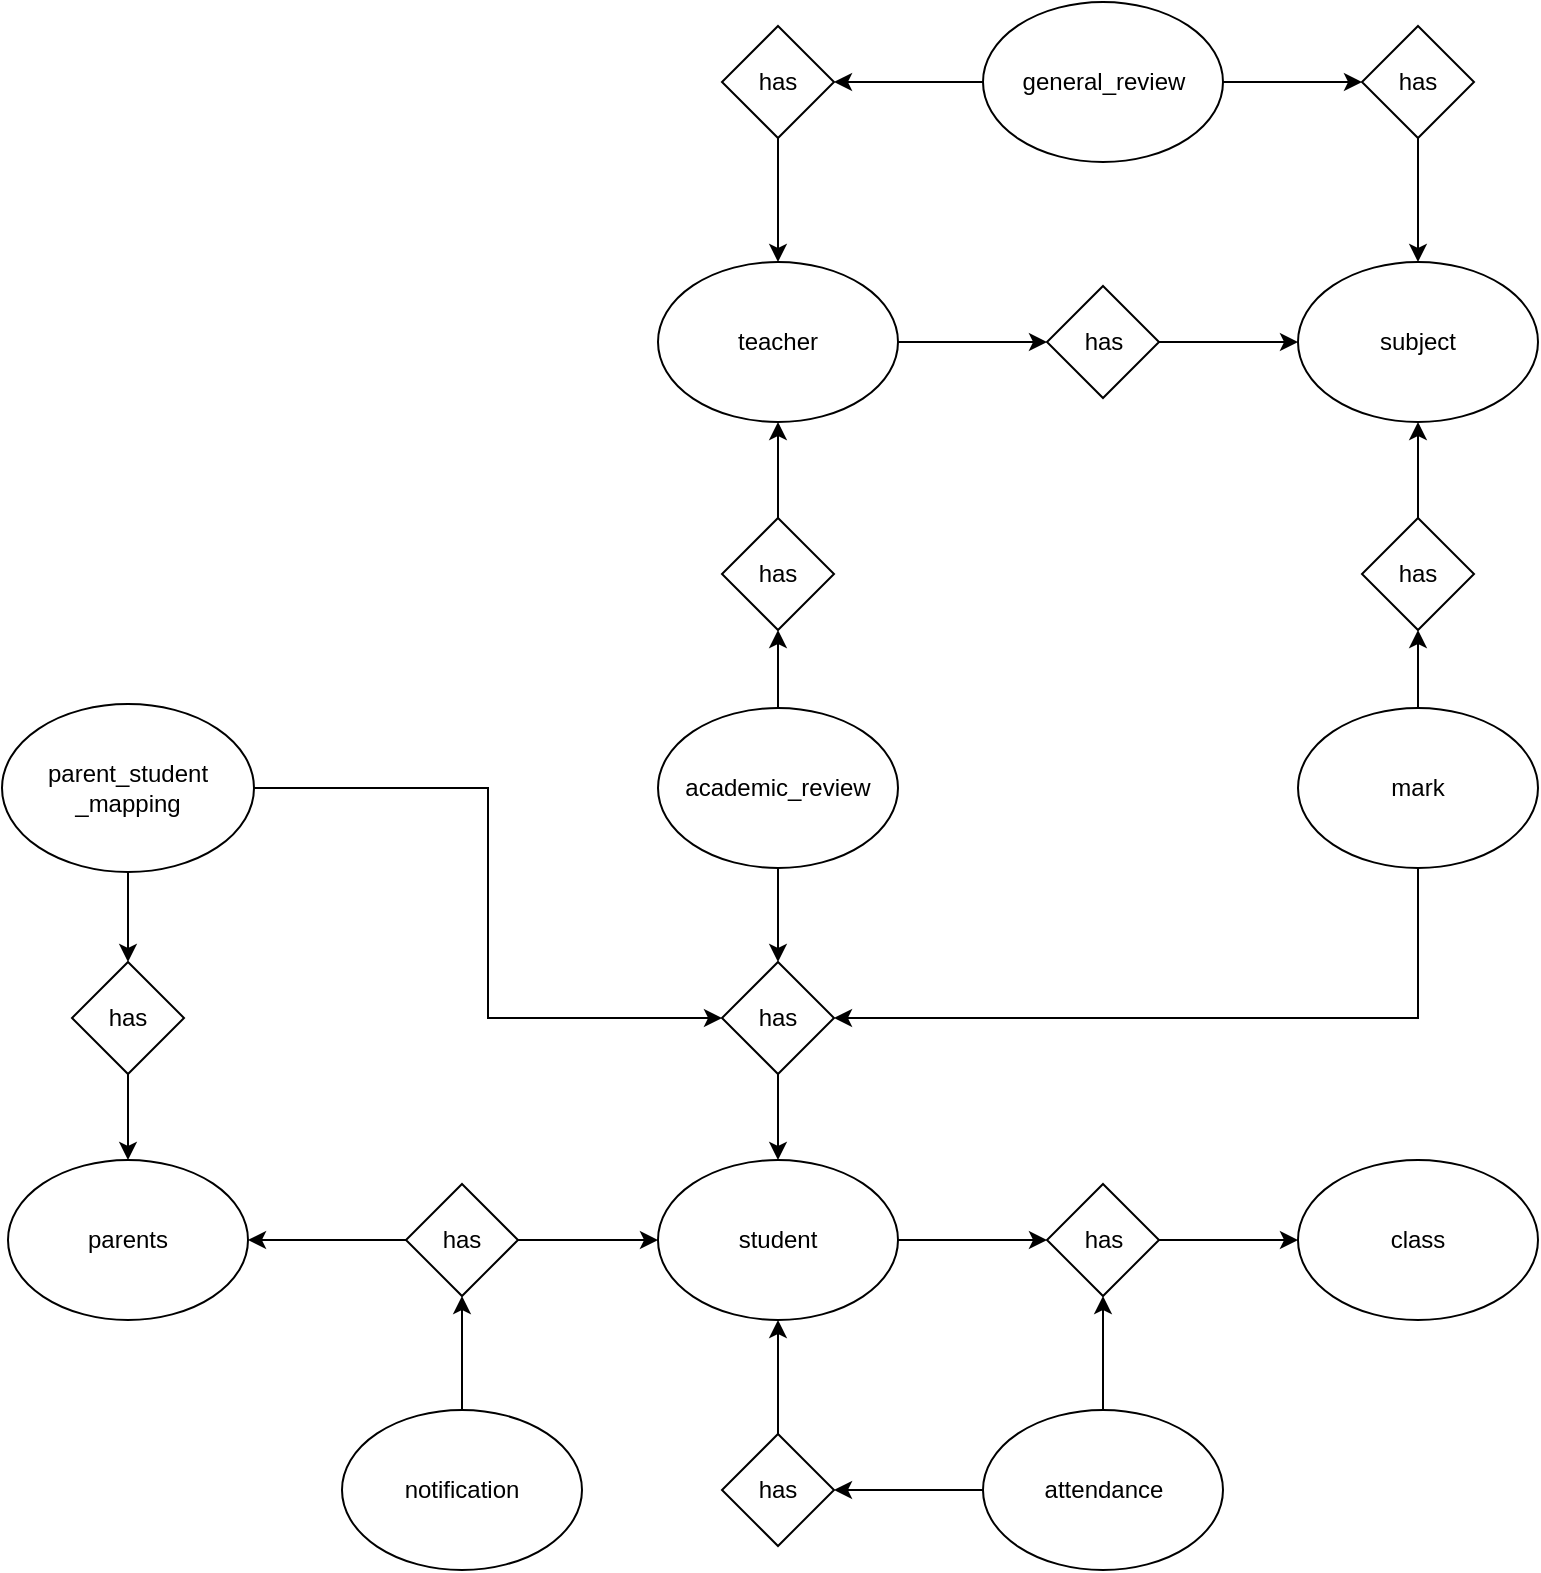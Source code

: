 <mxfile version="24.5.4" type="github">
  <diagram name="Page-1" id="4x8ULHyjZRehJjTFr5gb">
    <mxGraphModel dx="3187" dy="1716" grid="1" gridSize="10" guides="1" tooltips="1" connect="1" arrows="1" fold="1" page="1" pageScale="1" pageWidth="850" pageHeight="1100" math="0" shadow="0">
      <root>
        <mxCell id="0" />
        <mxCell id="1" parent="0" />
        <mxCell id="4VrkKZIj87dpLSVMsEwr-3" style="edgeStyle=orthogonalEdgeStyle;rounded=0;orthogonalLoop=1;jettySize=auto;html=1;exitX=0.5;exitY=0;exitDx=0;exitDy=0;entryX=0.5;entryY=1;entryDx=0;entryDy=0;" edge="1" parent="1" source="4VrkKZIj87dpLSVMsEwr-1" target="zRxno_FXxy2kHQEyp5Xb-32">
          <mxGeometry relative="1" as="geometry" />
        </mxCell>
        <mxCell id="4VrkKZIj87dpLSVMsEwr-1" value="has" style="rhombus;whiteSpace=wrap;html=1;" vertex="1" parent="1">
          <mxGeometry x="401" y="416" width="56" height="56" as="geometry" />
        </mxCell>
        <mxCell id="4VrkKZIj87dpLSVMsEwr-39" style="edgeStyle=orthogonalEdgeStyle;rounded=0;orthogonalLoop=1;jettySize=auto;html=1;exitX=1;exitY=0.5;exitDx=0;exitDy=0;entryX=0;entryY=0.5;entryDx=0;entryDy=0;" edge="1" parent="1" source="zRxno_FXxy2kHQEyp5Xb-1" target="4VrkKZIj87dpLSVMsEwr-29">
          <mxGeometry relative="1" as="geometry" />
        </mxCell>
        <mxCell id="zRxno_FXxy2kHQEyp5Xb-1" value="student" style="ellipse;whiteSpace=wrap;html=1;" parent="1" vertex="1">
          <mxGeometry x="369" y="737" width="120" height="80" as="geometry" />
        </mxCell>
        <mxCell id="zRxno_FXxy2kHQEyp5Xb-11" value="class" style="ellipse;whiteSpace=wrap;html=1;" parent="1" vertex="1">
          <mxGeometry x="689" y="737" width="120" height="80" as="geometry" />
        </mxCell>
        <mxCell id="4VrkKZIj87dpLSVMsEwr-19" style="edgeStyle=orthogonalEdgeStyle;rounded=0;orthogonalLoop=1;jettySize=auto;html=1;exitX=1;exitY=0.5;exitDx=0;exitDy=0;entryX=0;entryY=0.5;entryDx=0;entryDy=0;" edge="1" parent="1" source="zRxno_FXxy2kHQEyp5Xb-32" target="4VrkKZIj87dpLSVMsEwr-18">
          <mxGeometry relative="1" as="geometry" />
        </mxCell>
        <mxCell id="zRxno_FXxy2kHQEyp5Xb-32" value="teacher" style="ellipse;whiteSpace=wrap;html=1;" parent="1" vertex="1">
          <mxGeometry x="369" y="288" width="120" height="80" as="geometry" />
        </mxCell>
        <mxCell id="zRxno_FXxy2kHQEyp5Xb-34" value="subject" style="ellipse;whiteSpace=wrap;html=1;" parent="1" vertex="1">
          <mxGeometry x="689" y="288" width="120" height="80" as="geometry" />
        </mxCell>
        <mxCell id="4VrkKZIj87dpLSVMsEwr-11" style="edgeStyle=orthogonalEdgeStyle;rounded=0;orthogonalLoop=1;jettySize=auto;html=1;exitX=0.5;exitY=0;exitDx=0;exitDy=0;entryX=0.5;entryY=1;entryDx=0;entryDy=0;" edge="1" parent="1" source="zRxno_FXxy2kHQEyp5Xb-37" target="4VrkKZIj87dpLSVMsEwr-7">
          <mxGeometry relative="1" as="geometry" />
        </mxCell>
        <mxCell id="4VrkKZIj87dpLSVMsEwr-24" style="edgeStyle=orthogonalEdgeStyle;rounded=0;orthogonalLoop=1;jettySize=auto;html=1;exitX=0.5;exitY=1;exitDx=0;exitDy=0;entryX=1;entryY=0.5;entryDx=0;entryDy=0;" edge="1" parent="1" source="zRxno_FXxy2kHQEyp5Xb-37" target="4VrkKZIj87dpLSVMsEwr-21">
          <mxGeometry relative="1" as="geometry" />
        </mxCell>
        <mxCell id="zRxno_FXxy2kHQEyp5Xb-37" value="mark" style="ellipse;whiteSpace=wrap;html=1;" parent="1" vertex="1">
          <mxGeometry x="689" y="511" width="120" height="80" as="geometry" />
        </mxCell>
        <mxCell id="4VrkKZIj87dpLSVMsEwr-2" style="edgeStyle=orthogonalEdgeStyle;rounded=0;orthogonalLoop=1;jettySize=auto;html=1;exitX=0.5;exitY=0;exitDx=0;exitDy=0;entryX=0.5;entryY=1;entryDx=0;entryDy=0;" edge="1" parent="1" source="zRxno_FXxy2kHQEyp5Xb-48" target="4VrkKZIj87dpLSVMsEwr-1">
          <mxGeometry relative="1" as="geometry" />
        </mxCell>
        <mxCell id="4VrkKZIj87dpLSVMsEwr-22" style="edgeStyle=orthogonalEdgeStyle;rounded=0;orthogonalLoop=1;jettySize=auto;html=1;exitX=0.5;exitY=1;exitDx=0;exitDy=0;entryX=0.5;entryY=0;entryDx=0;entryDy=0;" edge="1" parent="1" source="zRxno_FXxy2kHQEyp5Xb-48" target="4VrkKZIj87dpLSVMsEwr-21">
          <mxGeometry relative="1" as="geometry" />
        </mxCell>
        <mxCell id="zRxno_FXxy2kHQEyp5Xb-48" value="academic_review" style="ellipse;whiteSpace=wrap;html=1;" parent="1" vertex="1">
          <mxGeometry x="369" y="511" width="120" height="80" as="geometry" />
        </mxCell>
        <mxCell id="4VrkKZIj87dpLSVMsEwr-13" style="edgeStyle=orthogonalEdgeStyle;rounded=0;orthogonalLoop=1;jettySize=auto;html=1;exitX=0;exitY=0.5;exitDx=0;exitDy=0;entryX=1;entryY=0.5;entryDx=0;entryDy=0;" edge="1" parent="1" source="zRxno_FXxy2kHQEyp5Xb-59" target="4VrkKZIj87dpLSVMsEwr-12">
          <mxGeometry relative="1" as="geometry" />
        </mxCell>
        <mxCell id="4VrkKZIj87dpLSVMsEwr-16" style="edgeStyle=orthogonalEdgeStyle;rounded=0;orthogonalLoop=1;jettySize=auto;html=1;exitX=1;exitY=0.5;exitDx=0;exitDy=0;entryX=0;entryY=0.5;entryDx=0;entryDy=0;" edge="1" parent="1" source="zRxno_FXxy2kHQEyp5Xb-59" target="4VrkKZIj87dpLSVMsEwr-15">
          <mxGeometry relative="1" as="geometry" />
        </mxCell>
        <mxCell id="zRxno_FXxy2kHQEyp5Xb-59" value="general_review" style="ellipse;whiteSpace=wrap;html=1;" parent="1" vertex="1">
          <mxGeometry x="531.5" y="158" width="120" height="80" as="geometry" />
        </mxCell>
        <mxCell id="4VrkKZIj87dpLSVMsEwr-10" style="edgeStyle=orthogonalEdgeStyle;rounded=0;orthogonalLoop=1;jettySize=auto;html=1;exitX=0.5;exitY=0;exitDx=0;exitDy=0;entryX=0.5;entryY=1;entryDx=0;entryDy=0;" edge="1" parent="1" source="4VrkKZIj87dpLSVMsEwr-7" target="zRxno_FXxy2kHQEyp5Xb-34">
          <mxGeometry relative="1" as="geometry" />
        </mxCell>
        <mxCell id="4VrkKZIj87dpLSVMsEwr-7" value="has" style="rhombus;whiteSpace=wrap;html=1;" vertex="1" parent="1">
          <mxGeometry x="721" y="416" width="56" height="56" as="geometry" />
        </mxCell>
        <mxCell id="4VrkKZIj87dpLSVMsEwr-14" style="edgeStyle=orthogonalEdgeStyle;rounded=0;orthogonalLoop=1;jettySize=auto;html=1;exitX=0.5;exitY=1;exitDx=0;exitDy=0;entryX=0.5;entryY=0;entryDx=0;entryDy=0;" edge="1" parent="1" source="4VrkKZIj87dpLSVMsEwr-12" target="zRxno_FXxy2kHQEyp5Xb-32">
          <mxGeometry relative="1" as="geometry" />
        </mxCell>
        <mxCell id="4VrkKZIj87dpLSVMsEwr-12" value="has" style="rhombus;whiteSpace=wrap;html=1;" vertex="1" parent="1">
          <mxGeometry x="401" y="170" width="56" height="56" as="geometry" />
        </mxCell>
        <mxCell id="4VrkKZIj87dpLSVMsEwr-17" style="edgeStyle=orthogonalEdgeStyle;rounded=0;orthogonalLoop=1;jettySize=auto;html=1;exitX=0.5;exitY=1;exitDx=0;exitDy=0;entryX=0.5;entryY=0;entryDx=0;entryDy=0;" edge="1" parent="1" source="4VrkKZIj87dpLSVMsEwr-15" target="zRxno_FXxy2kHQEyp5Xb-34">
          <mxGeometry relative="1" as="geometry" />
        </mxCell>
        <mxCell id="4VrkKZIj87dpLSVMsEwr-15" value="has" style="rhombus;whiteSpace=wrap;html=1;" vertex="1" parent="1">
          <mxGeometry x="721" y="170" width="56" height="56" as="geometry" />
        </mxCell>
        <mxCell id="4VrkKZIj87dpLSVMsEwr-20" style="edgeStyle=orthogonalEdgeStyle;rounded=0;orthogonalLoop=1;jettySize=auto;html=1;exitX=1;exitY=0.5;exitDx=0;exitDy=0;entryX=0;entryY=0.5;entryDx=0;entryDy=0;" edge="1" parent="1" source="4VrkKZIj87dpLSVMsEwr-18" target="zRxno_FXxy2kHQEyp5Xb-34">
          <mxGeometry relative="1" as="geometry" />
        </mxCell>
        <mxCell id="4VrkKZIj87dpLSVMsEwr-18" value="has" style="rhombus;whiteSpace=wrap;html=1;" vertex="1" parent="1">
          <mxGeometry x="563.5" y="300" width="56" height="56" as="geometry" />
        </mxCell>
        <mxCell id="4VrkKZIj87dpLSVMsEwr-23" style="edgeStyle=orthogonalEdgeStyle;rounded=0;orthogonalLoop=1;jettySize=auto;html=1;exitX=0.5;exitY=1;exitDx=0;exitDy=0;entryX=0.5;entryY=0;entryDx=0;entryDy=0;" edge="1" parent="1" source="4VrkKZIj87dpLSVMsEwr-21" target="zRxno_FXxy2kHQEyp5Xb-1">
          <mxGeometry relative="1" as="geometry" />
        </mxCell>
        <mxCell id="4VrkKZIj87dpLSVMsEwr-21" value="has" style="rhombus;whiteSpace=wrap;html=1;" vertex="1" parent="1">
          <mxGeometry x="401" y="638" width="56" height="56" as="geometry" />
        </mxCell>
        <mxCell id="4VrkKZIj87dpLSVMsEwr-40" style="edgeStyle=orthogonalEdgeStyle;rounded=0;orthogonalLoop=1;jettySize=auto;html=1;exitX=1;exitY=0.5;exitDx=0;exitDy=0;entryX=0;entryY=0.5;entryDx=0;entryDy=0;" edge="1" parent="1" source="4VrkKZIj87dpLSVMsEwr-29" target="zRxno_FXxy2kHQEyp5Xb-11">
          <mxGeometry relative="1" as="geometry" />
        </mxCell>
        <mxCell id="4VrkKZIj87dpLSVMsEwr-29" value="has" style="rhombus;whiteSpace=wrap;html=1;" vertex="1" parent="1">
          <mxGeometry x="563.5" y="749" width="56" height="56" as="geometry" />
        </mxCell>
        <mxCell id="4VrkKZIj87dpLSVMsEwr-63" style="edgeStyle=orthogonalEdgeStyle;rounded=0;orthogonalLoop=1;jettySize=auto;html=1;entryX=0.5;entryY=1;entryDx=0;entryDy=0;" edge="1" parent="1" source="4VrkKZIj87dpLSVMsEwr-36" target="4VrkKZIj87dpLSVMsEwr-29">
          <mxGeometry relative="1" as="geometry" />
        </mxCell>
        <mxCell id="4VrkKZIj87dpLSVMsEwr-65" style="edgeStyle=orthogonalEdgeStyle;rounded=0;orthogonalLoop=1;jettySize=auto;html=1;exitX=0;exitY=0.5;exitDx=0;exitDy=0;entryX=1;entryY=0.5;entryDx=0;entryDy=0;" edge="1" parent="1" source="4VrkKZIj87dpLSVMsEwr-36" target="4VrkKZIj87dpLSVMsEwr-64">
          <mxGeometry relative="1" as="geometry" />
        </mxCell>
        <mxCell id="4VrkKZIj87dpLSVMsEwr-36" value="attendance" style="ellipse;whiteSpace=wrap;html=1;" vertex="1" parent="1">
          <mxGeometry x="531.5" y="862" width="120" height="80" as="geometry" />
        </mxCell>
        <mxCell id="4VrkKZIj87dpLSVMsEwr-41" value="parents" style="ellipse;whiteSpace=wrap;html=1;" vertex="1" parent="1">
          <mxGeometry x="44" y="737" width="120" height="80" as="geometry" />
        </mxCell>
        <mxCell id="4VrkKZIj87dpLSVMsEwr-53" style="edgeStyle=orthogonalEdgeStyle;rounded=0;orthogonalLoop=1;jettySize=auto;html=1;exitX=1;exitY=0.5;exitDx=0;exitDy=0;entryX=0;entryY=0.5;entryDx=0;entryDy=0;" edge="1" parent="1" source="4VrkKZIj87dpLSVMsEwr-44" target="4VrkKZIj87dpLSVMsEwr-21">
          <mxGeometry relative="1" as="geometry" />
        </mxCell>
        <mxCell id="4VrkKZIj87dpLSVMsEwr-55" style="edgeStyle=orthogonalEdgeStyle;rounded=0;orthogonalLoop=1;jettySize=auto;html=1;exitX=0.5;exitY=1;exitDx=0;exitDy=0;entryX=0.5;entryY=0;entryDx=0;entryDy=0;" edge="1" parent="1" source="4VrkKZIj87dpLSVMsEwr-44" target="4VrkKZIj87dpLSVMsEwr-54">
          <mxGeometry relative="1" as="geometry" />
        </mxCell>
        <mxCell id="4VrkKZIj87dpLSVMsEwr-44" value="parent_student&lt;br&gt;_mapping" style="ellipse;whiteSpace=wrap;html=1;" vertex="1" parent="1">
          <mxGeometry x="41" y="509" width="126" height="84" as="geometry" />
        </mxCell>
        <mxCell id="4VrkKZIj87dpLSVMsEwr-60" style="edgeStyle=orthogonalEdgeStyle;rounded=0;orthogonalLoop=1;jettySize=auto;html=1;exitX=0.5;exitY=0;exitDx=0;exitDy=0;entryX=0.5;entryY=1;entryDx=0;entryDy=0;" edge="1" parent="1" source="4VrkKZIj87dpLSVMsEwr-47" target="4VrkKZIj87dpLSVMsEwr-59">
          <mxGeometry relative="1" as="geometry" />
        </mxCell>
        <mxCell id="4VrkKZIj87dpLSVMsEwr-47" value="notification" style="ellipse;whiteSpace=wrap;html=1;" vertex="1" parent="1">
          <mxGeometry x="211" y="862" width="120" height="80" as="geometry" />
        </mxCell>
        <mxCell id="4VrkKZIj87dpLSVMsEwr-56" style="edgeStyle=orthogonalEdgeStyle;rounded=0;orthogonalLoop=1;jettySize=auto;html=1;exitX=0.5;exitY=1;exitDx=0;exitDy=0;entryX=0.5;entryY=0;entryDx=0;entryDy=0;" edge="1" parent="1" source="4VrkKZIj87dpLSVMsEwr-54" target="4VrkKZIj87dpLSVMsEwr-41">
          <mxGeometry relative="1" as="geometry" />
        </mxCell>
        <mxCell id="4VrkKZIj87dpLSVMsEwr-54" value="has" style="rhombus;whiteSpace=wrap;html=1;" vertex="1" parent="1">
          <mxGeometry x="76" y="638" width="56" height="56" as="geometry" />
        </mxCell>
        <mxCell id="4VrkKZIj87dpLSVMsEwr-61" style="edgeStyle=orthogonalEdgeStyle;rounded=0;orthogonalLoop=1;jettySize=auto;html=1;exitX=0;exitY=0.5;exitDx=0;exitDy=0;entryX=1;entryY=0.5;entryDx=0;entryDy=0;" edge="1" parent="1" source="4VrkKZIj87dpLSVMsEwr-59" target="4VrkKZIj87dpLSVMsEwr-41">
          <mxGeometry relative="1" as="geometry" />
        </mxCell>
        <mxCell id="4VrkKZIj87dpLSVMsEwr-62" style="edgeStyle=orthogonalEdgeStyle;rounded=0;orthogonalLoop=1;jettySize=auto;html=1;exitX=1;exitY=0.5;exitDx=0;exitDy=0;entryX=0;entryY=0.5;entryDx=0;entryDy=0;" edge="1" parent="1" source="4VrkKZIj87dpLSVMsEwr-59" target="zRxno_FXxy2kHQEyp5Xb-1">
          <mxGeometry relative="1" as="geometry" />
        </mxCell>
        <mxCell id="4VrkKZIj87dpLSVMsEwr-59" value="has" style="rhombus;whiteSpace=wrap;html=1;" vertex="1" parent="1">
          <mxGeometry x="243" y="749" width="56" height="56" as="geometry" />
        </mxCell>
        <mxCell id="4VrkKZIj87dpLSVMsEwr-66" style="edgeStyle=orthogonalEdgeStyle;rounded=0;orthogonalLoop=1;jettySize=auto;html=1;exitX=0.5;exitY=0;exitDx=0;exitDy=0;entryX=0.5;entryY=1;entryDx=0;entryDy=0;" edge="1" parent="1" source="4VrkKZIj87dpLSVMsEwr-64" target="zRxno_FXxy2kHQEyp5Xb-1">
          <mxGeometry relative="1" as="geometry" />
        </mxCell>
        <mxCell id="4VrkKZIj87dpLSVMsEwr-64" value="has" style="rhombus;whiteSpace=wrap;html=1;" vertex="1" parent="1">
          <mxGeometry x="401" y="874" width="56" height="56" as="geometry" />
        </mxCell>
      </root>
    </mxGraphModel>
  </diagram>
</mxfile>
